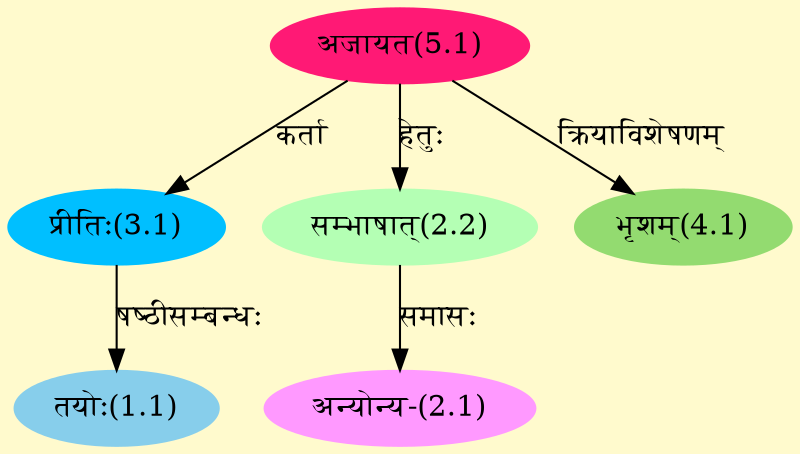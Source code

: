 digraph G{
rankdir=BT;
 compound=true;
 bgcolor="lemonchiffon1";
Node1_1 [style=filled, color="#87CEEB" label = "तयोः(1.1)"]
Node3_1 [style=filled, color="#00BFFF" label = "प्रीतिः(3.1)"]
Node2_1 [style=filled, color="#FF99FF" label = "अन्योन्य-(2.1)"]
Node2_2 [style=filled, color="#B4FFB4" label = "सम्भाषात्(2.2)"]
Node5_1 [style=filled, color="#FF1975" label = "अजायत(5.1)"]
Node4_1 [style=filled, color="#93DB70" label = "भृशम्(4.1)"]
/* Start of Relations section */

Node1_1 -> Node3_1 [  label="षष्ठीसम्बन्धः"  dir="back" ]
Node2_1 -> Node2_2 [  label="समासः"  dir="back" ]
Node2_2 -> Node5_1 [  label="हेतुः"  dir="back" ]
Node3_1 -> Node5_1 [  label="कर्ता"  dir="back" ]
Node4_1 -> Node5_1 [  label="क्रियाविशेषणम्"  dir="back" ]
}
